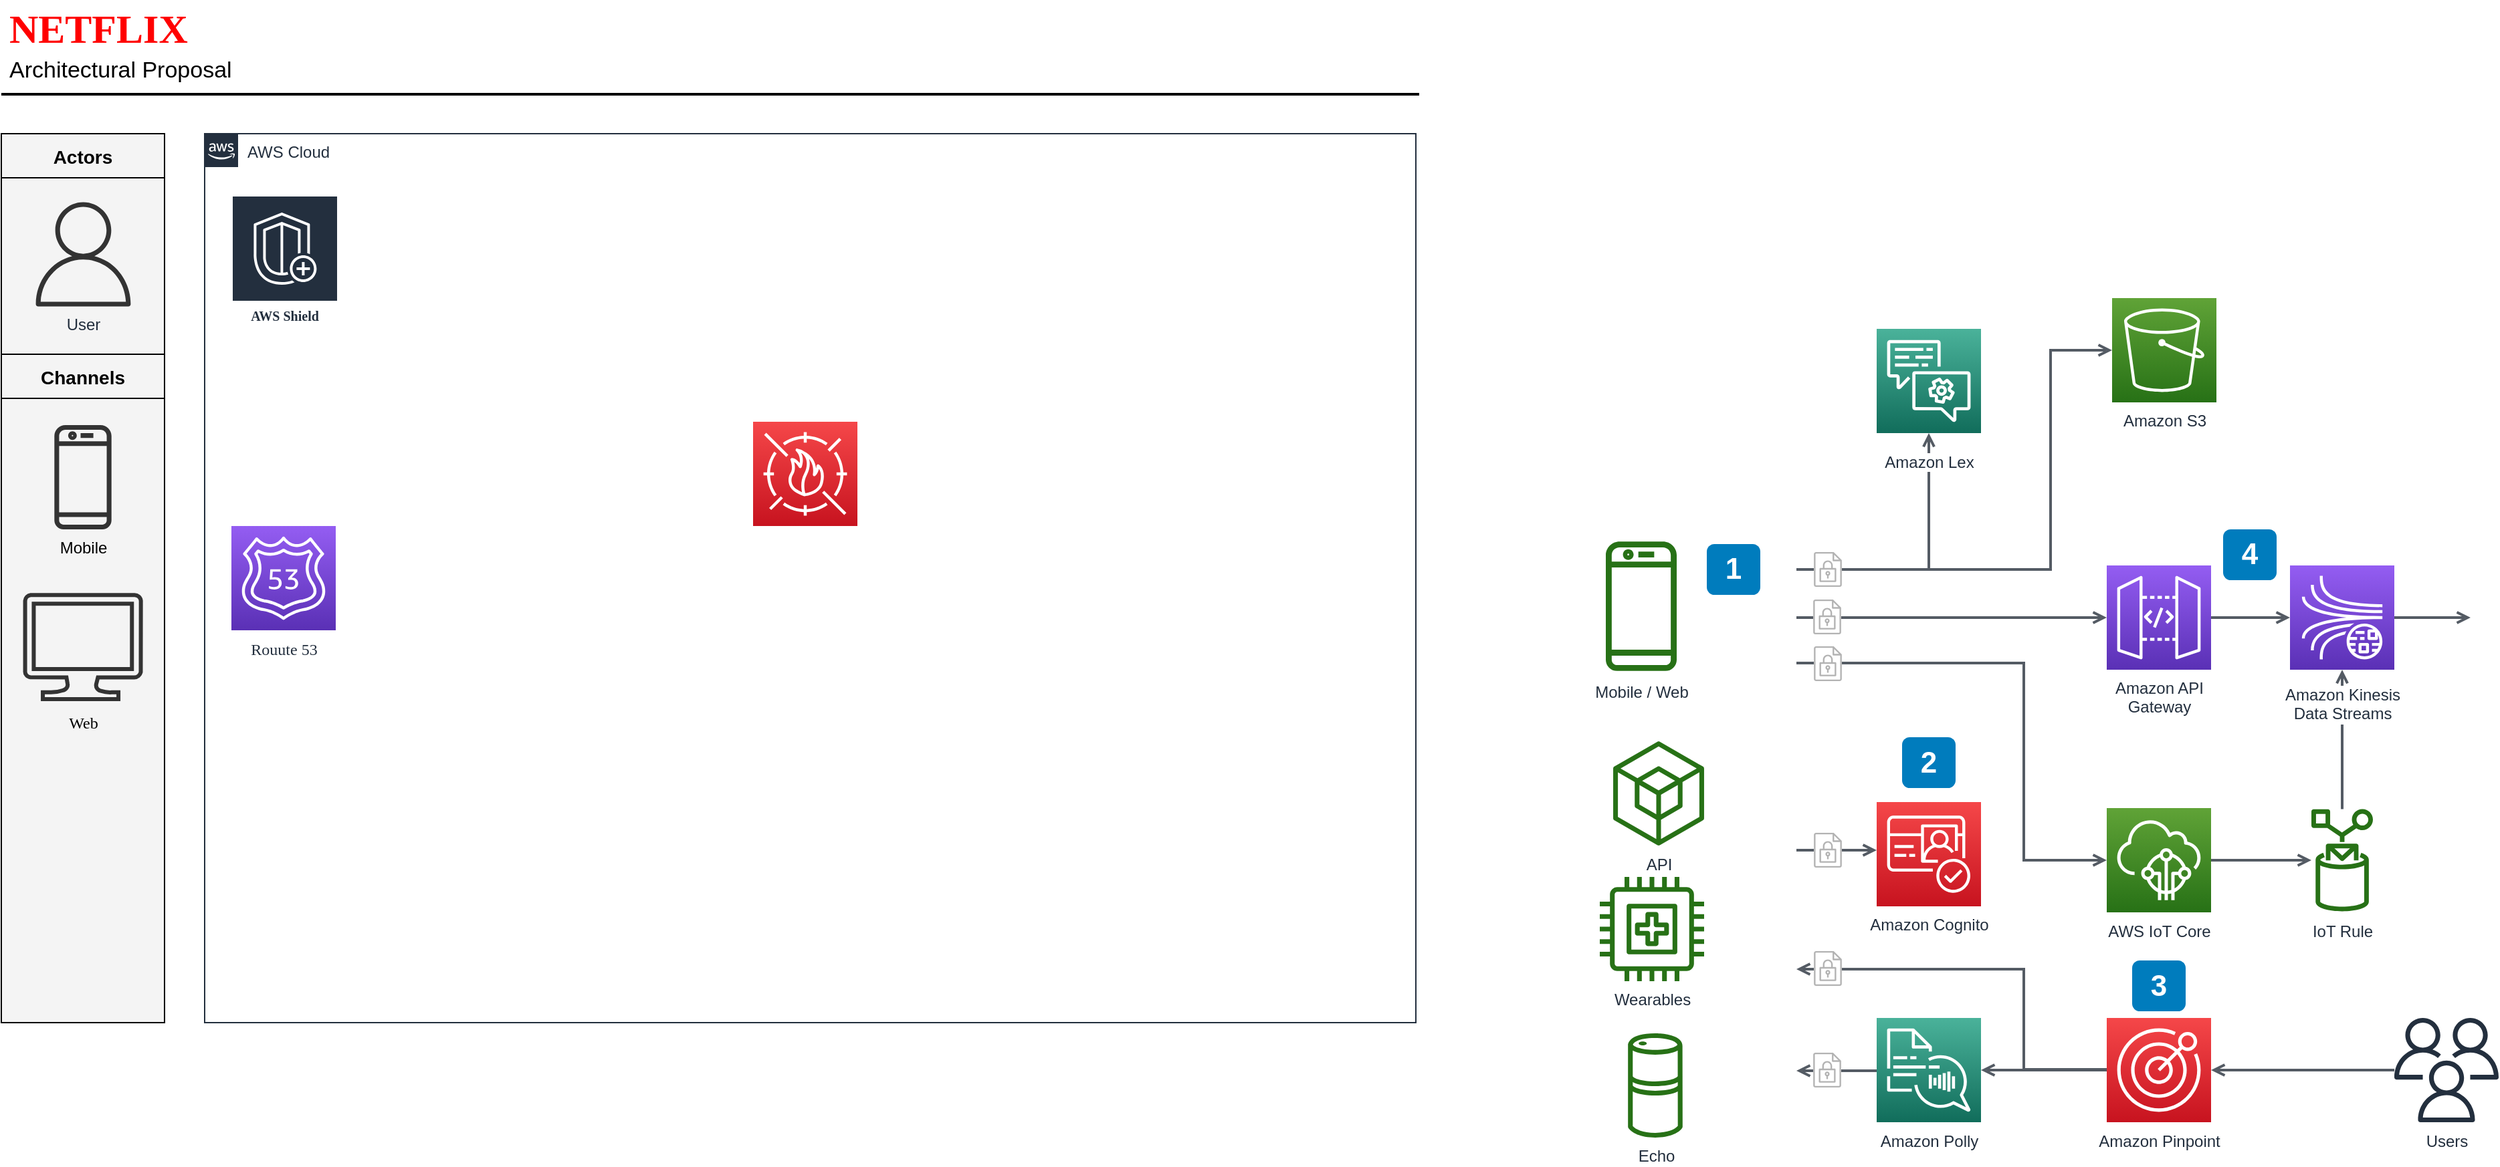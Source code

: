 <mxfile version="20.3.3" type="github"><diagram id="Ht1M8jgEwFfnCIfOTk4-" name="Page-1"><mxGraphModel dx="1303" dy="780" grid="1" gridSize="10" guides="1" tooltips="1" connect="1" arrows="1" fold="1" page="1" pageScale="1" pageWidth="1654" pageHeight="1169" math="0" shadow="0"><root><mxCell id="0"/><mxCell id="1" parent="0"/><mxCell id="UEzPUAAOIrF-is8g5C7q-2" value="AWS Cloud" style="points=[[0,0],[0.25,0],[0.5,0],[0.75,0],[1,0],[1,0.25],[1,0.5],[1,0.75],[1,1],[0.75,1],[0.5,1],[0.25,1],[0,1],[0,0.75],[0,0.5],[0,0.25]];outlineConnect=0;gradientColor=none;html=1;whiteSpace=wrap;fontSize=12;fontStyle=0;shape=mxgraph.aws4.group;grIcon=mxgraph.aws4.group_aws_cloud_alt;strokeColor=#232F3E;fillColor=none;verticalAlign=top;align=left;spacingLeft=30;fontColor=#232F3E;dashed=0;container=1;pointerEvents=0;collapsible=0;recursiveResize=0;" parent="1" vertex="1"><mxGeometry x="160" y="175" width="905.5" height="665" as="geometry"/></mxCell><mxCell id="6SgV_SN4hcE-GMupCQ7z-66" value="AWS Shield" style="sketch=0;outlineConnect=0;fontColor=#232F3E;gradientColor=none;strokeColor=#ffffff;fillColor=#232F3E;dashed=0;verticalLabelPosition=middle;verticalAlign=bottom;align=center;html=1;whiteSpace=wrap;fontSize=10;fontStyle=1;spacing=3;shape=mxgraph.aws4.productIcon;prIcon=mxgraph.aws4.shield;labelBorderColor=none;fillStyle=auto;strokeWidth=3;fontFamily=Tahoma;" vertex="1" parent="UEzPUAAOIrF-is8g5C7q-2"><mxGeometry x="20" y="46" width="80" height="100" as="geometry"/></mxCell><mxCell id="6SgV_SN4hcE-GMupCQ7z-68" value="Rouute 53" style="sketch=0;points=[[0,0,0],[0.25,0,0],[0.5,0,0],[0.75,0,0],[1,0,0],[0,1,0],[0.25,1,0],[0.5,1,0],[0.75,1,0],[1,1,0],[0,0.25,0],[0,0.5,0],[0,0.75,0],[1,0.25,0],[1,0.5,0],[1,0.75,0]];outlineConnect=0;fontColor=#232F3E;gradientColor=#945DF2;gradientDirection=north;fillColor=#5A30B5;strokeColor=#ffffff;dashed=0;verticalLabelPosition=bottom;verticalAlign=top;align=center;html=1;fontSize=12;fontStyle=0;aspect=fixed;shape=mxgraph.aws4.resourceIcon;resIcon=mxgraph.aws4.route_53;labelBorderColor=none;fillStyle=auto;strokeWidth=3;fontFamily=Tahoma;" vertex="1" parent="UEzPUAAOIrF-is8g5C7q-2"><mxGeometry x="20" y="293.5" width="78" height="78" as="geometry"/></mxCell><mxCell id="6SgV_SN4hcE-GMupCQ7z-70" value="" style="sketch=0;points=[[0,0,0],[0.25,0,0],[0.5,0,0],[0.75,0,0],[1,0,0],[0,1,0],[0.25,1,0],[0.5,1,0],[0.75,1,0],[1,1,0],[0,0.25,0],[0,0.5,0],[0,0.75,0],[1,0.25,0],[1,0.5,0],[1,0.75,0]];outlineConnect=0;fontColor=#232F3E;gradientColor=#F54749;gradientDirection=north;fillColor=#C7131F;strokeColor=#ffffff;dashed=0;verticalLabelPosition=bottom;verticalAlign=top;align=center;html=1;fontSize=12;fontStyle=0;aspect=fixed;shape=mxgraph.aws4.resourceIcon;resIcon=mxgraph.aws4.waf;labelBorderColor=none;fillStyle=auto;strokeWidth=3;fontFamily=Tahoma;" vertex="1" parent="UEzPUAAOIrF-is8g5C7q-2"><mxGeometry x="410" y="215.5" width="78" height="78" as="geometry"/></mxCell><mxCell id="-QjtrjUzRDEMRZ5MF8oH-47" value="&lt;font color=&quot;#ff0000&quot;&gt;NETFLIX&lt;/font&gt;" style="text;html=1;resizable=0;points=[];autosize=1;align=left;verticalAlign=top;spacingTop=-4;fontSize=30;fontStyle=1;fontFamily=Tahoma;" parent="1" vertex="1"><mxGeometry x="12" y="75.5" width="150" height="50" as="geometry"/></mxCell><mxCell id="-QjtrjUzRDEMRZ5MF8oH-48" value="&lt;span style=&quot;font-size: 17px;&quot;&gt;Architectural Proposal&amp;nbsp;&lt;/span&gt;" style="text;html=1;resizable=0;points=[];autosize=1;align=left;verticalAlign=top;spacingTop=-4;fontSize=17;" parent="1" vertex="1"><mxGeometry x="12" y="114.5" width="190" height="30" as="geometry"/></mxCell><mxCell id="SCVMTBWpLvtzJIhz15lM-1" value="" style="line;strokeWidth=2;html=1;fontSize=14;" parent="1" vertex="1"><mxGeometry x="8" y="140.5" width="1060" height="10" as="geometry"/></mxCell><mxCell id="6SgV_SN4hcE-GMupCQ7z-1" style="edgeStyle=elbowEdgeStyle;rounded=0;orthogonalLoop=1;jettySize=auto;html=1;endArrow=open;endFill=0;strokeColor=#545B64;strokeWidth=2;fontSize=14;" edge="1" parent="1" target="6SgV_SN4hcE-GMupCQ7z-23"><mxGeometry relative="1" as="geometry"><mxPoint x="1350" y="501" as="sourcePoint"/><Array as="points"><mxPoint x="1449" y="441"/></Array></mxGeometry></mxCell><mxCell id="6SgV_SN4hcE-GMupCQ7z-2" style="edgeStyle=elbowEdgeStyle;rounded=0;orthogonalLoop=1;jettySize=auto;html=1;endArrow=open;endFill=0;strokeColor=#545B64;strokeWidth=2;fontSize=14;" edge="1" parent="1" target="6SgV_SN4hcE-GMupCQ7z-25"><mxGeometry relative="1" as="geometry"><mxPoint x="1350" y="537" as="sourcePoint"/></mxGeometry></mxCell><mxCell id="6SgV_SN4hcE-GMupCQ7z-3" value="" style="edgeStyle=elbowEdgeStyle;rounded=0;orthogonalLoop=1;jettySize=auto;html=1;endArrow=open;endFill=0;strokeColor=#545B64;strokeWidth=2;fontSize=14;" edge="1" parent="1" source="6SgV_SN4hcE-GMupCQ7z-25" target="6SgV_SN4hcE-GMupCQ7z-26"><mxGeometry relative="1" as="geometry"/></mxCell><mxCell id="6SgV_SN4hcE-GMupCQ7z-4" value="" style="edgeStyle=elbowEdgeStyle;rounded=0;orthogonalLoop=1;jettySize=auto;html=1;endArrow=open;endFill=0;strokeColor=#545B64;strokeWidth=2;fontSize=14;" edge="1" parent="1" source="6SgV_SN4hcE-GMupCQ7z-26"><mxGeometry relative="1" as="geometry"><mxPoint x="1854.001" y="537" as="targetPoint"/></mxGeometry></mxCell><mxCell id="6SgV_SN4hcE-GMupCQ7z-5" value="" style="edgeStyle=elbowEdgeStyle;rounded=0;orthogonalLoop=1;jettySize=auto;html=1;endArrow=open;endFill=0;strokeColor=#545B64;strokeWidth=2;fontSize=14;elbow=vertical;" edge="1" parent="1" source="6SgV_SN4hcE-GMupCQ7z-28"><mxGeometry relative="1" as="geometry"><mxPoint x="1350" y="876" as="targetPoint"/></mxGeometry></mxCell><mxCell id="6SgV_SN4hcE-GMupCQ7z-6" value="" style="edgeStyle=elbowEdgeStyle;rounded=0;orthogonalLoop=1;jettySize=auto;html=1;endArrow=open;endFill=0;strokeColor=#545B64;strokeWidth=2;fontSize=14;" edge="1" parent="1" source="6SgV_SN4hcE-GMupCQ7z-29" target="6SgV_SN4hcE-GMupCQ7z-31"><mxGeometry relative="1" as="geometry"/></mxCell><mxCell id="6SgV_SN4hcE-GMupCQ7z-7" value="" style="edgeStyle=elbowEdgeStyle;rounded=0;orthogonalLoop=1;jettySize=auto;html=1;endArrow=open;endFill=0;strokeColor=#545B64;strokeWidth=2;fontSize=14;" edge="1" parent="1"><mxGeometry relative="1" as="geometry"><mxPoint x="1582" y="875" as="sourcePoint"/><mxPoint x="1350" y="800" as="targetPoint"/><Array as="points"><mxPoint x="1520" y="840"/></Array></mxGeometry></mxCell><mxCell id="6SgV_SN4hcE-GMupCQ7z-8" value="" style="edgeStyle=elbowEdgeStyle;rounded=0;orthogonalLoop=1;jettySize=auto;html=1;endArrow=open;endFill=0;strokeColor=#545B64;strokeWidth=2;fontSize=14;" edge="1" parent="1"><mxGeometry relative="1" as="geometry"><mxPoint x="1582" y="875.5" as="sourcePoint"/><mxPoint x="1488" y="875.5" as="targetPoint"/></mxGeometry></mxCell><mxCell id="6SgV_SN4hcE-GMupCQ7z-9" value="" style="edgeStyle=elbowEdgeStyle;rounded=0;orthogonalLoop=1;jettySize=auto;html=1;endArrow=open;endFill=0;strokeColor=#545B64;strokeWidth=2;fontSize=14;" edge="1" parent="1" source="6SgV_SN4hcE-GMupCQ7z-31" target="6SgV_SN4hcE-GMupCQ7z-26"><mxGeometry relative="1" as="geometry"/></mxCell><mxCell id="6SgV_SN4hcE-GMupCQ7z-10" value="" style="edgeStyle=elbowEdgeStyle;rounded=0;orthogonalLoop=1;jettySize=auto;html=1;endArrow=open;endFill=0;strokeColor=#545B64;strokeWidth=2;fontSize=14;" edge="1" parent="1" source="6SgV_SN4hcE-GMupCQ7z-32" target="6SgV_SN4hcE-GMupCQ7z-30"><mxGeometry relative="1" as="geometry"/></mxCell><mxCell id="6SgV_SN4hcE-GMupCQ7z-11" style="edgeStyle=elbowEdgeStyle;rounded=0;orthogonalLoop=1;jettySize=auto;html=1;endArrow=open;endFill=0;strokeColor=#545B64;strokeWidth=2;fontSize=14;exitX=1;exitY=0.5;exitDx=0;exitDy=0;elbow=vertical;" edge="1" parent="1" target="6SgV_SN4hcE-GMupCQ7z-27"><mxGeometry relative="1" as="geometry"><mxPoint x="1350" y="711" as="sourcePoint"/><mxPoint x="1592" y="547" as="targetPoint"/></mxGeometry></mxCell><mxCell id="6SgV_SN4hcE-GMupCQ7z-12" style="edgeStyle=elbowEdgeStyle;rounded=0;orthogonalLoop=1;jettySize=auto;html=1;endArrow=open;endFill=0;strokeColor=#545B64;strokeWidth=2;fontSize=14;" edge="1" parent="1" target="6SgV_SN4hcE-GMupCQ7z-29"><mxGeometry relative="1" as="geometry"><mxPoint x="1350" y="571" as="sourcePoint"/><mxPoint x="1592" y="547" as="targetPoint"/><Array as="points"><mxPoint x="1520" y="631"/></Array></mxGeometry></mxCell><mxCell id="6SgV_SN4hcE-GMupCQ7z-13" style="edgeStyle=elbowEdgeStyle;rounded=0;orthogonalLoop=1;jettySize=auto;html=1;endArrow=open;endFill=0;strokeColor=#545B64;strokeWidth=2;fontSize=14;" edge="1" parent="1" target="6SgV_SN4hcE-GMupCQ7z-24"><mxGeometry relative="1" as="geometry"><mxPoint x="1350" y="501" as="sourcePoint"/><mxPoint x="1459" y="409" as="targetPoint"/><Array as="points"><mxPoint x="1540" y="431"/></Array></mxGeometry></mxCell><mxCell id="6SgV_SN4hcE-GMupCQ7z-17" value="Mobile / Web" style="outlineConnect=0;fontColor=#232F3E;gradientColor=none;strokeColor=none;fillColor=#277116;dashed=0;verticalLabelPosition=bottom;verticalAlign=top;align=center;html=1;fontSize=12;fontStyle=0;shape=mxgraph.aws4.mobile_client;labelBackgroundColor=none;" vertex="1" parent="1"><mxGeometry x="1207.5" y="478.5" width="53" height="100" as="geometry"/></mxCell><mxCell id="6SgV_SN4hcE-GMupCQ7z-18" value="Wearables" style="outlineConnect=0;fontColor=#232F3E;gradientColor=none;fillColor=#277116;strokeColor=none;dashed=0;verticalLabelPosition=bottom;verticalAlign=top;align=center;html=1;fontSize=12;fontStyle=0;aspect=fixed;pointerEvents=1;shape=mxgraph.aws4.medical_emergency;labelBackgroundColor=none;" vertex="1" parent="1"><mxGeometry x="1203" y="731" width="78" height="78" as="geometry"/></mxCell><mxCell id="6SgV_SN4hcE-GMupCQ7z-19" value="Echo" style="outlineConnect=0;fontColor=#232F3E;gradientColor=none;fillColor=#277116;strokeColor=none;dashed=0;verticalLabelPosition=bottom;verticalAlign=top;align=center;html=1;fontSize=12;fontStyle=0;aspect=fixed;pointerEvents=1;shape=mxgraph.aws4.echo;labelBackgroundColor=none;" vertex="1" parent="1"><mxGeometry x="1224" y="848" width="41" height="78" as="geometry"/></mxCell><mxCell id="6SgV_SN4hcE-GMupCQ7z-20" value="API" style="outlineConnect=0;fontColor=#232F3E;gradientColor=none;fillColor=#277116;strokeColor=none;dashed=0;verticalLabelPosition=bottom;verticalAlign=top;align=center;html=1;fontSize=12;fontStyle=0;aspect=fixed;pointerEvents=1;shape=mxgraph.aws4.external_sdk;labelBackgroundColor=none;" vertex="1" parent="1"><mxGeometry x="1213" y="629.5" width="68" height="78" as="geometry"/></mxCell><mxCell id="6SgV_SN4hcE-GMupCQ7z-21" value="1" style="rounded=1;whiteSpace=wrap;html=1;fillColor=#007CBD;strokeColor=none;fontColor=#FFFFFF;fontStyle=1;fontSize=22;labelBackgroundColor=none;" vertex="1" parent="1"><mxGeometry x="1283" y="482" width="40" height="38" as="geometry"/></mxCell><mxCell id="6SgV_SN4hcE-GMupCQ7z-22" value="4" style="rounded=1;whiteSpace=wrap;html=1;fillColor=#007CBD;strokeColor=none;fontColor=#FFFFFF;fontStyle=1;fontSize=22;labelBackgroundColor=none;" vertex="1" parent="1"><mxGeometry x="1669" y="471" width="40" height="38" as="geometry"/></mxCell><mxCell id="6SgV_SN4hcE-GMupCQ7z-23" value="Amazon Lex" style="outlineConnect=0;fontColor=#232F3E;gradientColor=#4AB29A;gradientDirection=north;fillColor=#116D5B;strokeColor=#ffffff;dashed=0;verticalLabelPosition=bottom;verticalAlign=top;align=center;html=1;fontSize=12;fontStyle=0;aspect=fixed;shape=mxgraph.aws4.resourceIcon;resIcon=mxgraph.aws4.lex;labelBackgroundColor=#ffffff;spacingTop=8;" vertex="1" parent="1"><mxGeometry x="1410" y="321" width="78" height="78" as="geometry"/></mxCell><mxCell id="6SgV_SN4hcE-GMupCQ7z-24" value="Amazon S3" style="outlineConnect=0;fontColor=#232F3E;gradientColor=#60A337;gradientDirection=north;fillColor=#277116;strokeColor=#ffffff;dashed=0;verticalLabelPosition=bottom;verticalAlign=top;align=center;html=1;fontSize=12;fontStyle=0;aspect=fixed;shape=mxgraph.aws4.resourceIcon;resIcon=mxgraph.aws4.s3;labelBackgroundColor=none;" vertex="1" parent="1"><mxGeometry x="1586" y="298" width="78" height="78" as="geometry"/></mxCell><mxCell id="6SgV_SN4hcE-GMupCQ7z-25" value="Amazon API&lt;br&gt;Gateway&lt;br&gt;" style="outlineConnect=0;fontColor=#232F3E;gradientColor=#945DF2;gradientDirection=north;fillColor=#5A30B5;strokeColor=#ffffff;dashed=0;verticalLabelPosition=bottom;verticalAlign=top;align=center;html=1;fontSize=12;fontStyle=0;aspect=fixed;shape=mxgraph.aws4.resourceIcon;resIcon=mxgraph.aws4.api_gateway;labelBackgroundColor=none;" vertex="1" parent="1"><mxGeometry x="1582" y="498.0" width="78" height="78" as="geometry"/></mxCell><mxCell id="6SgV_SN4hcE-GMupCQ7z-26" value="Amazon Kinesis&lt;br&gt;Data Streams&lt;br&gt;" style="outlineConnect=0;fontColor=#232F3E;gradientColor=#945DF2;gradientDirection=north;fillColor=#5A30B5;strokeColor=#ffffff;dashed=0;verticalLabelPosition=bottom;verticalAlign=top;align=center;html=1;fontSize=12;fontStyle=0;aspect=fixed;shape=mxgraph.aws4.resourceIcon;resIcon=mxgraph.aws4.kinesis_data_streams;labelBackgroundColor=#ffffff;spacingTop=5;" vertex="1" parent="1"><mxGeometry x="1719" y="498.0" width="78" height="78" as="geometry"/></mxCell><mxCell id="6SgV_SN4hcE-GMupCQ7z-27" value="Amazon Cognito" style="outlineConnect=0;fontColor=#232F3E;gradientColor=#F54749;gradientDirection=north;fillColor=#C7131F;strokeColor=#ffffff;dashed=0;verticalLabelPosition=bottom;verticalAlign=top;align=center;html=1;fontSize=12;fontStyle=0;aspect=fixed;shape=mxgraph.aws4.resourceIcon;resIcon=mxgraph.aws4.cognito;labelBackgroundColor=none;" vertex="1" parent="1"><mxGeometry x="1410" y="675" width="78" height="78" as="geometry"/></mxCell><mxCell id="6SgV_SN4hcE-GMupCQ7z-28" value="Amazon Polly" style="outlineConnect=0;fontColor=#232F3E;gradientColor=#4AB29A;gradientDirection=north;fillColor=#116D5B;strokeColor=#ffffff;dashed=0;verticalLabelPosition=bottom;verticalAlign=top;align=center;html=1;fontSize=12;fontStyle=0;aspect=fixed;shape=mxgraph.aws4.resourceIcon;resIcon=mxgraph.aws4.polly;labelBackgroundColor=none;" vertex="1" parent="1"><mxGeometry x="1410" y="836.5" width="78" height="78" as="geometry"/></mxCell><mxCell id="6SgV_SN4hcE-GMupCQ7z-29" value="AWS IoT Core" style="outlineConnect=0;fontColor=#232F3E;gradientColor=#60A337;gradientDirection=north;fillColor=#277116;strokeColor=#ffffff;dashed=0;verticalLabelPosition=bottom;verticalAlign=top;align=center;html=1;fontSize=12;fontStyle=0;aspect=fixed;shape=mxgraph.aws4.resourceIcon;resIcon=mxgraph.aws4.iot_core;labelBackgroundColor=none;" vertex="1" parent="1"><mxGeometry x="1582" y="679.5" width="78" height="78" as="geometry"/></mxCell><mxCell id="6SgV_SN4hcE-GMupCQ7z-30" value="Amazon Pinpoint" style="outlineConnect=0;fontColor=#232F3E;gradientColor=#F54749;gradientDirection=north;fillColor=#C7131F;strokeColor=#ffffff;dashed=0;verticalLabelPosition=bottom;verticalAlign=top;align=center;html=1;fontSize=12;fontStyle=0;aspect=fixed;shape=mxgraph.aws4.resourceIcon;resIcon=mxgraph.aws4.pinpoint;labelBackgroundColor=none;" vertex="1" parent="1"><mxGeometry x="1582" y="836.5" width="78" height="78" as="geometry"/></mxCell><mxCell id="6SgV_SN4hcE-GMupCQ7z-31" value="IoT Rule" style="outlineConnect=0;fontColor=#232F3E;gradientColor=none;fillColor=#277116;strokeColor=none;dashed=0;verticalLabelPosition=bottom;verticalAlign=top;align=center;html=1;fontSize=12;fontStyle=0;aspect=fixed;pointerEvents=1;shape=mxgraph.aws4.rule;labelBackgroundColor=none;" vertex="1" parent="1"><mxGeometry x="1735" y="679.5" width="46" height="78" as="geometry"/></mxCell><mxCell id="6SgV_SN4hcE-GMupCQ7z-32" value="Users&lt;br&gt;" style="outlineConnect=0;fontColor=#232F3E;gradientColor=none;fillColor=#232F3E;strokeColor=none;dashed=0;verticalLabelPosition=bottom;verticalAlign=top;align=center;html=1;fontSize=12;fontStyle=0;aspect=fixed;pointerEvents=1;shape=mxgraph.aws4.users;labelBackgroundColor=none;" vertex="1" parent="1"><mxGeometry x="1797" y="836.5" width="78" height="78" as="geometry"/></mxCell><mxCell id="6SgV_SN4hcE-GMupCQ7z-33" value="2" style="rounded=1;whiteSpace=wrap;html=1;fillColor=#007CBD;strokeColor=none;fontColor=#FFFFFF;fontStyle=1;fontSize=22;labelBackgroundColor=none;" vertex="1" parent="1"><mxGeometry x="1429" y="626.5" width="40" height="38" as="geometry"/></mxCell><mxCell id="6SgV_SN4hcE-GMupCQ7z-34" value="3" style="rounded=1;whiteSpace=wrap;html=1;fillColor=#007CBD;strokeColor=none;fontColor=#FFFFFF;fontStyle=1;fontSize=22;labelBackgroundColor=none;" vertex="1" parent="1"><mxGeometry x="1601" y="793.5" width="40" height="38" as="geometry"/></mxCell><mxCell id="6SgV_SN4hcE-GMupCQ7z-35" value="" style="group" vertex="1" connectable="0" parent="1"><mxGeometry x="1362.5" y="862.5" width="21" height="26" as="geometry"/></mxCell><mxCell id="6SgV_SN4hcE-GMupCQ7z-36" value="" style="rounded=0;whiteSpace=wrap;html=1;labelBackgroundColor=#ffffff;fontSize=14;align=center;strokeColor=none;" vertex="1" parent="6SgV_SN4hcE-GMupCQ7z-35"><mxGeometry width="21" height="26" as="geometry"/></mxCell><mxCell id="6SgV_SN4hcE-GMupCQ7z-37" value="" style="outlineConnect=0;fontColor=#232F3E;gradientColor=none;fillColor=#B3B3B3;strokeColor=none;dashed=0;verticalLabelPosition=bottom;verticalAlign=top;align=center;html=1;fontSize=12;fontStyle=0;aspect=fixed;pointerEvents=1;shape=mxgraph.aws4.encrypted_data;labelBackgroundColor=#ffffff;" vertex="1" parent="6SgV_SN4hcE-GMupCQ7z-35"><mxGeometry width="21" height="26" as="geometry"/></mxCell><mxCell id="6SgV_SN4hcE-GMupCQ7z-38" value="" style="group" vertex="1" connectable="0" parent="1"><mxGeometry x="1363" y="786.5" width="21" height="26" as="geometry"/></mxCell><mxCell id="6SgV_SN4hcE-GMupCQ7z-39" value="" style="rounded=0;whiteSpace=wrap;html=1;labelBackgroundColor=#ffffff;fontSize=14;align=center;strokeColor=none;" vertex="1" parent="6SgV_SN4hcE-GMupCQ7z-38"><mxGeometry width="21" height="26" as="geometry"/></mxCell><mxCell id="6SgV_SN4hcE-GMupCQ7z-40" value="" style="outlineConnect=0;fontColor=#232F3E;gradientColor=none;fillColor=#B3B3B3;strokeColor=none;dashed=0;verticalLabelPosition=bottom;verticalAlign=top;align=center;html=1;fontSize=12;fontStyle=0;aspect=fixed;pointerEvents=1;shape=mxgraph.aws4.encrypted_data;labelBackgroundColor=#ffffff;" vertex="1" parent="6SgV_SN4hcE-GMupCQ7z-38"><mxGeometry width="21" height="26" as="geometry"/></mxCell><mxCell id="6SgV_SN4hcE-GMupCQ7z-41" value="" style="group" vertex="1" connectable="0" parent="1"><mxGeometry x="1363" y="698" width="21" height="26" as="geometry"/></mxCell><mxCell id="6SgV_SN4hcE-GMupCQ7z-42" value="" style="rounded=0;whiteSpace=wrap;html=1;labelBackgroundColor=#ffffff;fontSize=14;align=center;strokeColor=none;" vertex="1" parent="6SgV_SN4hcE-GMupCQ7z-41"><mxGeometry width="21" height="26" as="geometry"/></mxCell><mxCell id="6SgV_SN4hcE-GMupCQ7z-43" value="" style="outlineConnect=0;fontColor=#232F3E;gradientColor=none;fillColor=#B3B3B3;strokeColor=none;dashed=0;verticalLabelPosition=bottom;verticalAlign=top;align=center;html=1;fontSize=12;fontStyle=0;aspect=fixed;pointerEvents=1;shape=mxgraph.aws4.encrypted_data;labelBackgroundColor=#ffffff;" vertex="1" parent="6SgV_SN4hcE-GMupCQ7z-41"><mxGeometry width="21" height="26" as="geometry"/></mxCell><mxCell id="6SgV_SN4hcE-GMupCQ7z-44" value="" style="group" vertex="1" connectable="0" parent="1"><mxGeometry x="1363" y="558.5" width="21" height="26" as="geometry"/></mxCell><mxCell id="6SgV_SN4hcE-GMupCQ7z-45" value="" style="rounded=0;whiteSpace=wrap;html=1;labelBackgroundColor=#ffffff;fontSize=14;align=center;strokeColor=none;" vertex="1" parent="6SgV_SN4hcE-GMupCQ7z-44"><mxGeometry width="21" height="26" as="geometry"/></mxCell><mxCell id="6SgV_SN4hcE-GMupCQ7z-46" value="" style="outlineConnect=0;fontColor=#232F3E;gradientColor=none;fillColor=#B3B3B3;strokeColor=none;dashed=0;verticalLabelPosition=bottom;verticalAlign=top;align=center;html=1;fontSize=12;fontStyle=0;aspect=fixed;pointerEvents=1;shape=mxgraph.aws4.encrypted_data;labelBackgroundColor=#ffffff;" vertex="1" parent="6SgV_SN4hcE-GMupCQ7z-44"><mxGeometry width="21" height="26" as="geometry"/></mxCell><mxCell id="6SgV_SN4hcE-GMupCQ7z-47" value="" style="group" vertex="1" connectable="0" parent="1"><mxGeometry x="1362.5" y="523.5" width="21" height="26" as="geometry"/></mxCell><mxCell id="6SgV_SN4hcE-GMupCQ7z-48" value="" style="rounded=0;whiteSpace=wrap;html=1;labelBackgroundColor=#ffffff;fontSize=14;align=center;strokeColor=none;" vertex="1" parent="6SgV_SN4hcE-GMupCQ7z-47"><mxGeometry width="21" height="26" as="geometry"/></mxCell><mxCell id="6SgV_SN4hcE-GMupCQ7z-49" value="" style="outlineConnect=0;fontColor=#232F3E;gradientColor=none;fillColor=#B3B3B3;strokeColor=none;dashed=0;verticalLabelPosition=bottom;verticalAlign=top;align=center;html=1;fontSize=12;fontStyle=0;aspect=fixed;pointerEvents=1;shape=mxgraph.aws4.encrypted_data;labelBackgroundColor=#ffffff;" vertex="1" parent="6SgV_SN4hcE-GMupCQ7z-47"><mxGeometry width="21" height="26" as="geometry"/></mxCell><mxCell id="6SgV_SN4hcE-GMupCQ7z-50" value="" style="group" vertex="1" connectable="0" parent="1"><mxGeometry x="1363" y="488" width="21" height="26" as="geometry"/></mxCell><mxCell id="6SgV_SN4hcE-GMupCQ7z-51" value="" style="rounded=0;whiteSpace=wrap;html=1;labelBackgroundColor=#ffffff;fontSize=14;align=center;strokeColor=none;" vertex="1" parent="6SgV_SN4hcE-GMupCQ7z-50"><mxGeometry width="21" height="26" as="geometry"/></mxCell><mxCell id="6SgV_SN4hcE-GMupCQ7z-52" value="" style="outlineConnect=0;fontColor=#232F3E;gradientColor=none;fillColor=#B3B3B3;strokeColor=none;dashed=0;verticalLabelPosition=bottom;verticalAlign=top;align=center;html=1;fontSize=12;fontStyle=0;aspect=fixed;pointerEvents=1;shape=mxgraph.aws4.encrypted_data;labelBackgroundColor=#ffffff;" vertex="1" parent="6SgV_SN4hcE-GMupCQ7z-50"><mxGeometry width="21" height="26" as="geometry"/></mxCell><mxCell id="6SgV_SN4hcE-GMupCQ7z-53" value="Actors" style="swimlane;fontSize=14;align=center;swimlaneFillColor=#f4f4f4;fillColor=#f4f4f4;startSize=33;container=1;pointerEvents=0;collapsible=0;recursiveResize=0;" vertex="1" parent="1"><mxGeometry x="8" y="175" width="122" height="165" as="geometry"/></mxCell><mxCell id="6SgV_SN4hcE-GMupCQ7z-54" value="User" style="outlineConnect=0;fontColor=#232F3E;gradientColor=none;fillColor=#333333;strokeColor=none;dashed=0;verticalLabelPosition=bottom;verticalAlign=top;align=center;html=1;fontSize=12;fontStyle=0;aspect=fixed;pointerEvents=1;shape=mxgraph.aws4.user;labelBackgroundColor=none;strokeWidth=0;" vertex="1" parent="6SgV_SN4hcE-GMupCQ7z-53"><mxGeometry x="22" y="51" width="78" height="78" as="geometry"/></mxCell><mxCell id="6SgV_SN4hcE-GMupCQ7z-56" value="Channels" style="swimlane;fontSize=14;align=center;swimlaneFillColor=#f4f4f4;fillColor=#f4f4f4;startSize=33;container=1;pointerEvents=0;collapsible=0;recursiveResize=0;" vertex="1" parent="1"><mxGeometry x="8" y="340" width="122" height="500" as="geometry"/></mxCell><mxCell id="6SgV_SN4hcE-GMupCQ7z-59" value="&lt;font color=&quot;#000000&quot;&gt;Mobile&lt;/font&gt;" style="outlineConnect=0;fontColor=#3333FF;gradientColor=none;strokeColor=none;fillColor=#333333;dashed=0;verticalLabelPosition=bottom;verticalAlign=top;align=center;html=1;fontSize=12;fontStyle=0;shape=mxgraph.aws4.mobile_client;labelBackgroundColor=none;labelBorderColor=none;" vertex="1" parent="6SgV_SN4hcE-GMupCQ7z-56"><mxGeometry x="34.5" y="53" width="53" height="78" as="geometry"/></mxCell><mxCell id="6SgV_SN4hcE-GMupCQ7z-62" value="&lt;font style=&quot;font-size: 12px;&quot;&gt;Web&lt;/font&gt;" style="sketch=0;aspect=fixed;pointerEvents=1;shadow=0;dashed=0;html=1;strokeColor=#333333;labelPosition=center;verticalLabelPosition=bottom;verticalAlign=top;align=center;fillColor=none;shape=mxgraph.azure.computer;labelBorderColor=none;fillStyle=auto;strokeWidth=3;fontFamily=Tahoma;fontSize=17;fontColor=#000000;gradientColor=none;" vertex="1" parent="6SgV_SN4hcE-GMupCQ7z-56"><mxGeometry x="17.66" y="180" width="86.67" height="78" as="geometry"/></mxCell></root></mxGraphModel></diagram></mxfile>